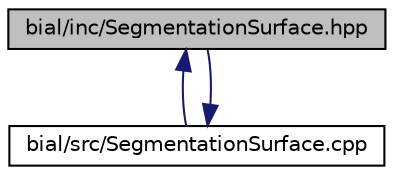 digraph "bial/inc/SegmentationSurface.hpp"
{
  edge [fontname="Helvetica",fontsize="10",labelfontname="Helvetica",labelfontsize="10"];
  node [fontname="Helvetica",fontsize="10",shape=record];
  Node1 [label="bial/inc/SegmentationSurface.hpp",height=0.2,width=0.4,color="black", fillcolor="grey75", style="filled", fontcolor="black"];
  Node1 -> Node2 [dir="back",color="midnightblue",fontsize="10",style="solid",fontname="Helvetica"];
  Node2 [label="bial/src/SegmentationSurface.cpp",height=0.2,width=0.4,color="black", fillcolor="white", style="filled",URL="$_segmentation_surface_8cpp.html"];
  Node2 -> Node1 [dir="back",color="midnightblue",fontsize="10",style="solid",fontname="Helvetica"];
}
